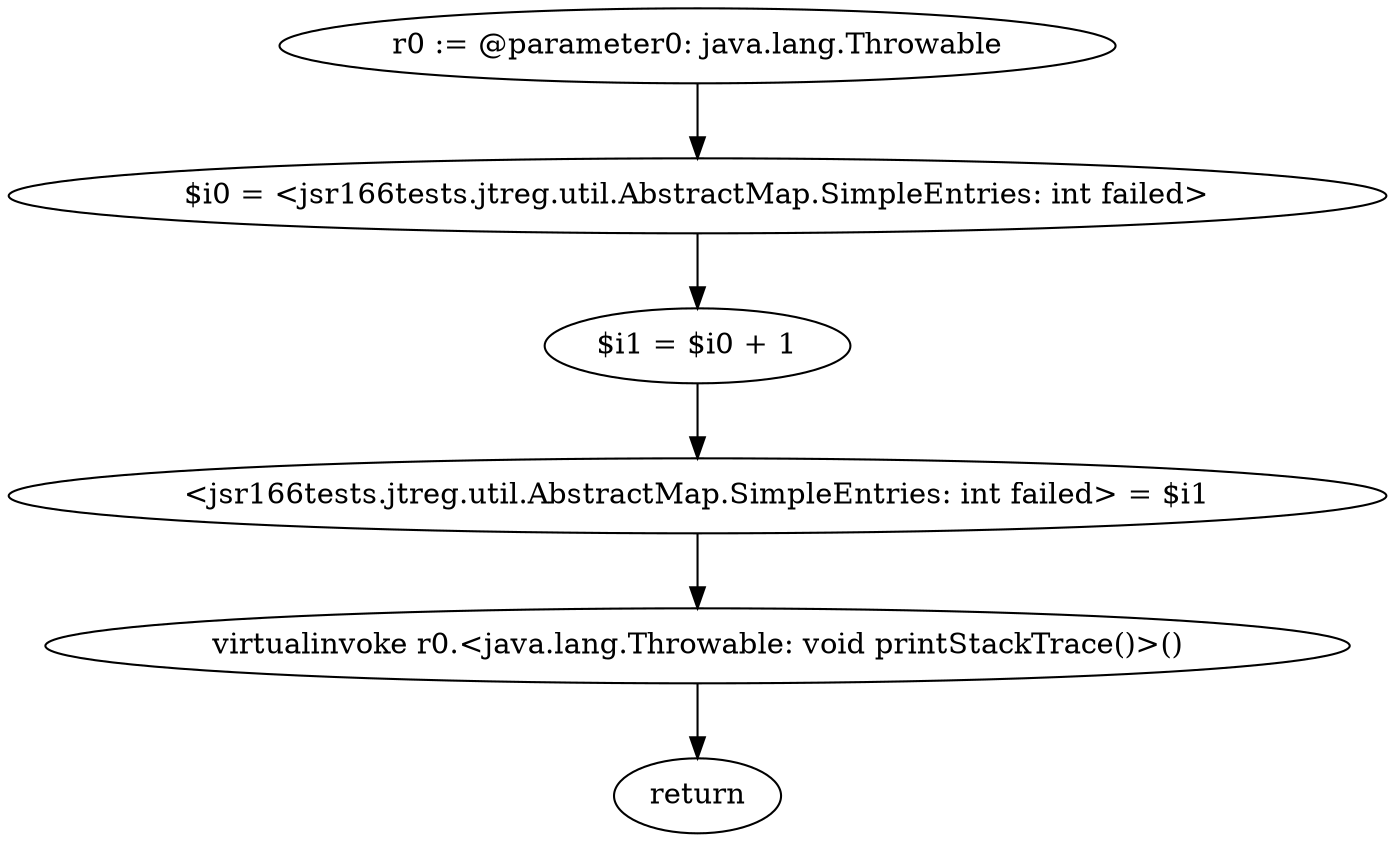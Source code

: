 digraph "unitGraph" {
    "r0 := @parameter0: java.lang.Throwable"
    "$i0 = <jsr166tests.jtreg.util.AbstractMap.SimpleEntries: int failed>"
    "$i1 = $i0 + 1"
    "<jsr166tests.jtreg.util.AbstractMap.SimpleEntries: int failed> = $i1"
    "virtualinvoke r0.<java.lang.Throwable: void printStackTrace()>()"
    "return"
    "r0 := @parameter0: java.lang.Throwable"->"$i0 = <jsr166tests.jtreg.util.AbstractMap.SimpleEntries: int failed>";
    "$i0 = <jsr166tests.jtreg.util.AbstractMap.SimpleEntries: int failed>"->"$i1 = $i0 + 1";
    "$i1 = $i0 + 1"->"<jsr166tests.jtreg.util.AbstractMap.SimpleEntries: int failed> = $i1";
    "<jsr166tests.jtreg.util.AbstractMap.SimpleEntries: int failed> = $i1"->"virtualinvoke r0.<java.lang.Throwable: void printStackTrace()>()";
    "virtualinvoke r0.<java.lang.Throwable: void printStackTrace()>()"->"return";
}
